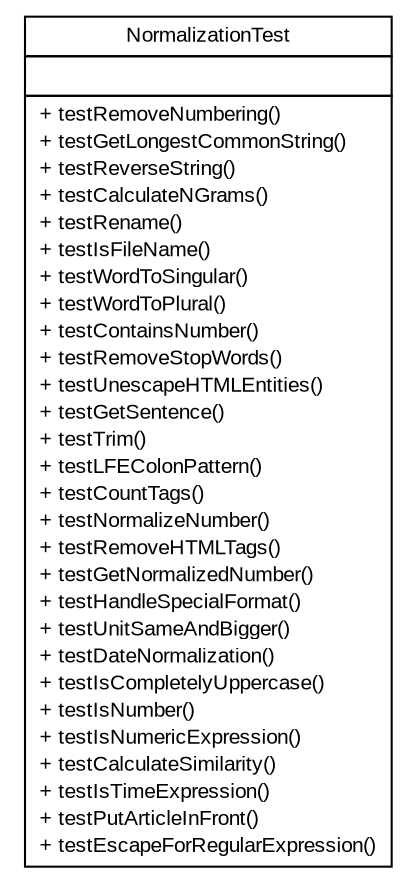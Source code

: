 #!/usr/local/bin/dot
#
# Class diagram 
# Generated by UMLGraph version 5.2 (http://www.umlgraph.org/)
#

digraph G {
	edge [fontname="arial",fontsize=10,labelfontname="arial",labelfontsize=10];
	node [fontname="arial",fontsize=10,shape=plaintext];
	nodesep=0.25;
	ranksep=0.5;
	// tud.iir.normalization.test.NormalizationTest
	c5806 [label=<<table title="tud.iir.normalization.test.NormalizationTest" border="0" cellborder="1" cellspacing="0" cellpadding="2" port="p" href="./NormalizationTest.html">
		<tr><td><table border="0" cellspacing="0" cellpadding="1">
<tr><td align="center" balign="center"> NormalizationTest </td></tr>
		</table></td></tr>
		<tr><td><table border="0" cellspacing="0" cellpadding="1">
<tr><td align="left" balign="left">  </td></tr>
		</table></td></tr>
		<tr><td><table border="0" cellspacing="0" cellpadding="1">
<tr><td align="left" balign="left"> + testRemoveNumbering() </td></tr>
<tr><td align="left" balign="left"> + testGetLongestCommonString() </td></tr>
<tr><td align="left" balign="left"> + testReverseString() </td></tr>
<tr><td align="left" balign="left"> + testCalculateNGrams() </td></tr>
<tr><td align="left" balign="left"> + testRename() </td></tr>
<tr><td align="left" balign="left"> + testIsFileName() </td></tr>
<tr><td align="left" balign="left"> + testWordToSingular() </td></tr>
<tr><td align="left" balign="left"> + testWordToPlural() </td></tr>
<tr><td align="left" balign="left"> + testContainsNumber() </td></tr>
<tr><td align="left" balign="left"> + testRemoveStopWords() </td></tr>
<tr><td align="left" balign="left"> + testUnescapeHTMLEntities() </td></tr>
<tr><td align="left" balign="left"> + testGetSentence() </td></tr>
<tr><td align="left" balign="left"> + testTrim() </td></tr>
<tr><td align="left" balign="left"> + testLFEColonPattern() </td></tr>
<tr><td align="left" balign="left"> + testCountTags() </td></tr>
<tr><td align="left" balign="left"> + testNormalizeNumber() </td></tr>
<tr><td align="left" balign="left"> + testRemoveHTMLTags() </td></tr>
<tr><td align="left" balign="left"> + testGetNormalizedNumber() </td></tr>
<tr><td align="left" balign="left"> + testHandleSpecialFormat() </td></tr>
<tr><td align="left" balign="left"> + testUnitSameAndBigger() </td></tr>
<tr><td align="left" balign="left"> + testDateNormalization() </td></tr>
<tr><td align="left" balign="left"> + testIsCompletelyUppercase() </td></tr>
<tr><td align="left" balign="left"> + testIsNumber() </td></tr>
<tr><td align="left" balign="left"> + testIsNumericExpression() </td></tr>
<tr><td align="left" balign="left"> + testCalculateSimilarity() </td></tr>
<tr><td align="left" balign="left"> + testIsTimeExpression() </td></tr>
<tr><td align="left" balign="left"> + testPutArticleInFront() </td></tr>
<tr><td align="left" balign="left"> + testEscapeForRegularExpression() </td></tr>
		</table></td></tr>
		</table>>, fontname="arial", fontcolor="black", fontsize=10.0];
}

